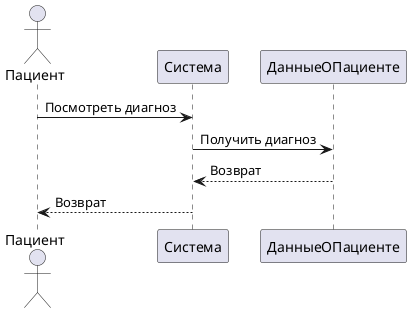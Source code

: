 @startuml
actor Пациент
Пациент -> Система: Посмотреть диагноз

Система -> ДанныеОПациенте: Получить диагноз

ДанныеОПациенте --> Система: Возврат
Система --> Пациент: Возврат
@enduml
